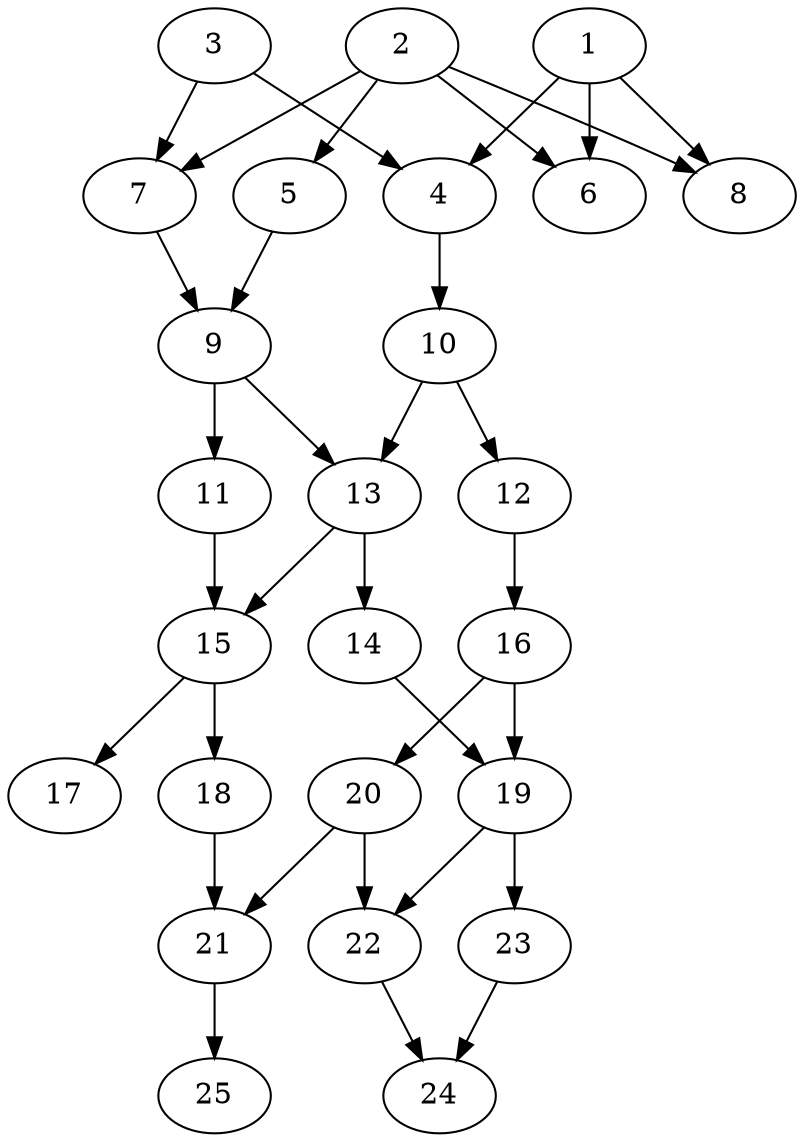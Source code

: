 // DAG automatically generated by daggen at Thu Oct  3 14:00:40 2019
// ./daggen --dot -n 25 --ccr 0.3 --fat 0.5 --regular 0.7 --density 0.6 --mindata 5242880 --maxdata 52428800 
digraph G {
  1 [size="55340373", alpha="0.07", expect_size="16602112"] 
  1 -> 4 [size ="16602112"]
  1 -> 6 [size ="16602112"]
  1 -> 8 [size ="16602112"]
  2 [size="107786240", alpha="0.15", expect_size="32335872"] 
  2 -> 5 [size ="32335872"]
  2 -> 6 [size ="32335872"]
  2 -> 7 [size ="32335872"]
  2 -> 8 [size ="32335872"]
  3 [size="36215467", alpha="0.17", expect_size="10864640"] 
  3 -> 4 [size ="10864640"]
  3 -> 7 [size ="10864640"]
  4 [size="79544320", alpha="0.06", expect_size="23863296"] 
  4 -> 10 [size ="23863296"]
  5 [size="138499413", alpha="0.04", expect_size="41549824"] 
  5 -> 9 [size ="41549824"]
  6 [size="104021333", alpha="0.16", expect_size="31206400"] 
  7 [size="149879467", alpha="0.03", expect_size="44963840"] 
  7 -> 9 [size ="44963840"]
  8 [size="95573333", alpha="0.09", expect_size="28672000"] 
  9 [size="92327253", alpha="0.14", expect_size="27698176"] 
  9 -> 11 [size ="27698176"]
  9 -> 13 [size ="27698176"]
  10 [size="122774187", alpha="0.00", expect_size="36832256"] 
  10 -> 12 [size ="36832256"]
  10 -> 13 [size ="36832256"]
  11 [size="155142827", alpha="0.08", expect_size="46542848"] 
  11 -> 15 [size ="46542848"]
  12 [size="52565333", alpha="0.15", expect_size="15769600"] 
  12 -> 16 [size ="15769600"]
  13 [size="168895147", alpha="0.09", expect_size="50668544"] 
  13 -> 14 [size ="50668544"]
  13 -> 15 [size ="50668544"]
  14 [size="147039573", alpha="0.02", expect_size="44111872"] 
  14 -> 19 [size ="44111872"]
  15 [size="35880960", alpha="0.18", expect_size="10764288"] 
  15 -> 17 [size ="10764288"]
  15 -> 18 [size ="10764288"]
  16 [size="65242453", alpha="0.17", expect_size="19572736"] 
  16 -> 19 [size ="19572736"]
  16 -> 20 [size ="19572736"]
  17 [size="34812587", alpha="0.01", expect_size="10443776"] 
  18 [size="57118720", alpha="0.08", expect_size="17135616"] 
  18 -> 21 [size ="17135616"]
  19 [size="131624960", alpha="0.17", expect_size="39487488"] 
  19 -> 22 [size ="39487488"]
  19 -> 23 [size ="39487488"]
  20 [size="82735787", alpha="0.03", expect_size="24820736"] 
  20 -> 21 [size ="24820736"]
  20 -> 22 [size ="24820736"]
  21 [size="84493653", alpha="0.14", expect_size="25348096"] 
  21 -> 25 [size ="25348096"]
  22 [size="146377387", alpha="0.16", expect_size="43913216"] 
  22 -> 24 [size ="43913216"]
  23 [size="110533973", alpha="0.01", expect_size="33160192"] 
  23 -> 24 [size ="33160192"]
  24 [size="21459627", alpha="0.14", expect_size="6437888"] 
  25 [size="40932693", alpha="0.02", expect_size="12279808"] 
}
